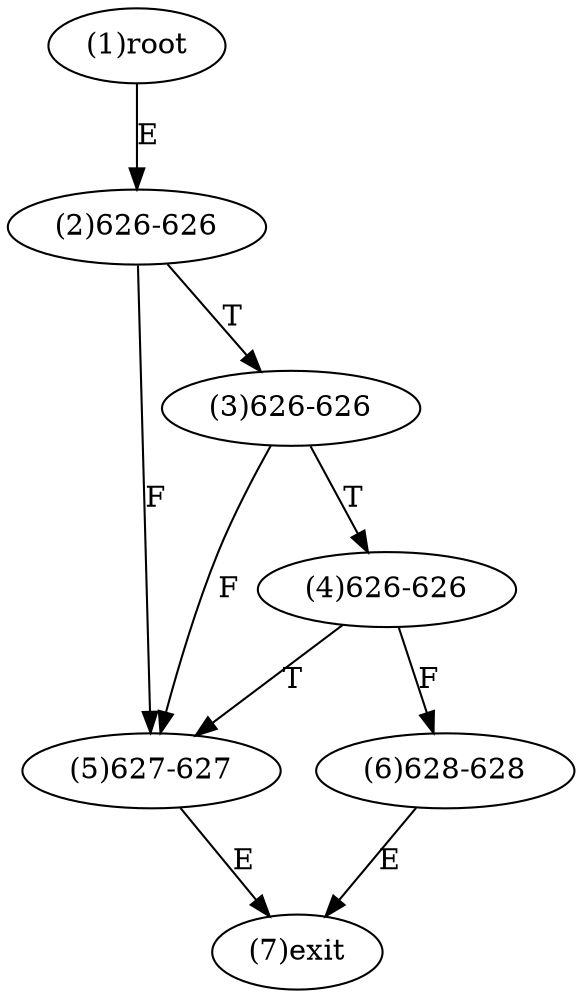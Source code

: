 digraph "" { 
1[ label="(1)root"];
2[ label="(2)626-626"];
3[ label="(3)626-626"];
4[ label="(4)626-626"];
5[ label="(5)627-627"];
6[ label="(6)628-628"];
7[ label="(7)exit"];
1->2[ label="E"];
2->5[ label="F"];
2->3[ label="T"];
3->5[ label="F"];
3->4[ label="T"];
4->6[ label="F"];
4->5[ label="T"];
5->7[ label="E"];
6->7[ label="E"];
}